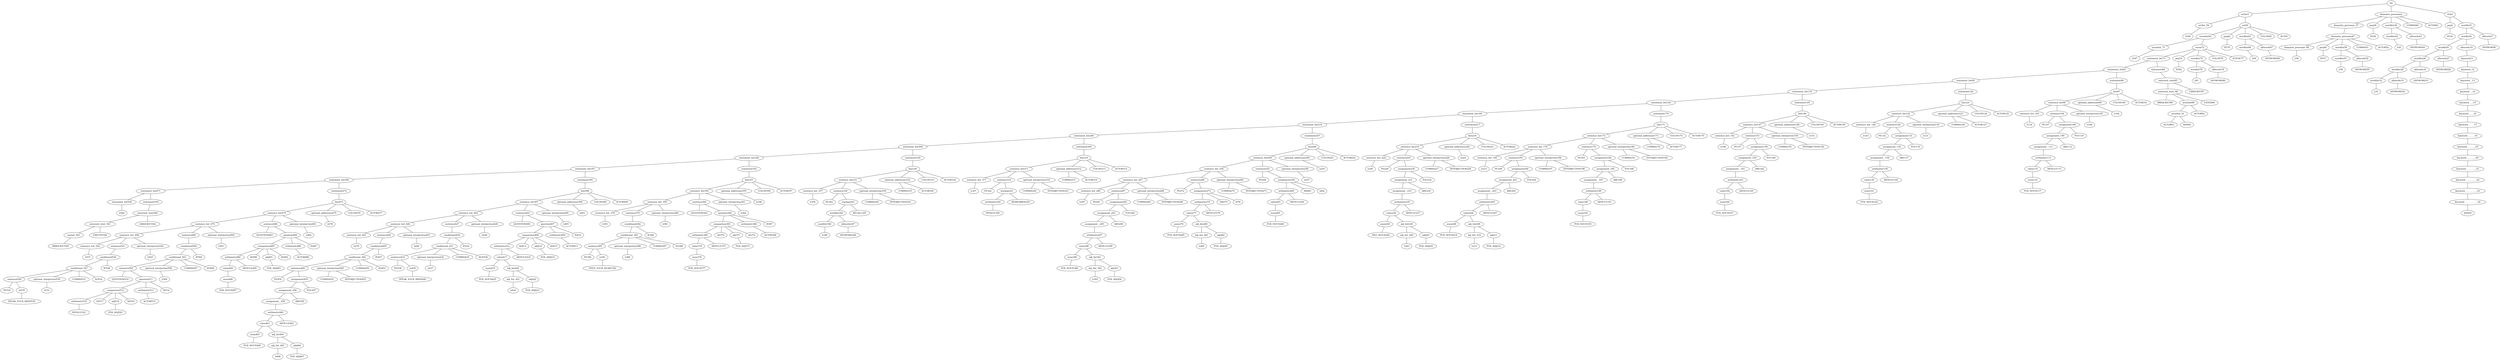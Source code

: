strict graph {
	S0 -- actlist1
	S0 -- dramatis_personae2
	S0 -- title3

	title3 -- peq4
	title3 -- wordlist5

	wordlist5 -- wordlist6
	wordlist5 -- allwords7

	allwords7 -- ANYWORD8


	wordlist6 -- wordlist9
	wordlist6 -- allwords10

	allwords10 -- keyword11

	keyword11 -- keyword_12

	keyword_12 -- keyword__13

	keyword__13 -- keyword___14

	keyword___14 -- keyword____15

	keyword____15 -- keyword_____16

	keyword_____16 -- keyword______17

	keyword______17 -- keyword_______18

	keyword_______18 -- keyword________19

	keyword________19 -- keyword_________20

	keyword_________20 -- keyword__________21

	keyword__________21 -- keyword___________22

	keyword___________22 -- keyword____________23

	keyword____________23 -- keyword_____________24

	keyword_____________24 -- AND25


	wordlist9 -- wordlist26
	wordlist9 -- allwords27

	allwords27 -- ANYWORD28


	wordlist26 -- wordlist29
	wordlist26 -- allwords30

	allwords30 -- ANYWORD31


	wordlist29 -- wordlist32
	wordlist29 -- allwords33

	allwords33 -- ANYWORD34


	wordlist32 -- λ35

	peq4 -- PE36


	dramatis_personae2 -- dramatis_personae_37
	dramatis_personae2 -- peq38
	dramatis_personae2 -- wordlist39
	dramatis_personae2 -- COMMA40
	dramatis_personae2 -- ACTOR41



	wordlist39 -- wordlist42
	wordlist39 -- allwords43

	allwords43 -- ANYWORD44


	wordlist42 -- λ45

	peq38 -- PE46


	dramatis_personae_37 -- dramatis_personae47

	dramatis_personae47 -- dramatis_personae_48
	dramatis_personae47 -- peq49
	dramatis_personae47 -- wordlist50
	dramatis_personae47 -- COMMA51
	dramatis_personae47 -- ACTOR52



	wordlist50 -- wordlist53
	wordlist50 -- allwords54

	allwords54 -- ANYWORD55


	wordlist53 -- λ56

	peq49 -- PE57


	dramatis_personae_48 -- λ58

	actlist1 -- actlist_59
	actlist1 -- act60

	act60 -- scenelist61
	act60 -- peq62
	act60 -- wordlist63
	act60 -- COLON64
	act60 -- ACT65



	wordlist63 -- wordlist66
	wordlist63 -- allwords67

	allwords67 -- ANYWORD68


	wordlist66 -- λ69

	peq62 -- PE70


	scenelist61 -- scenelist_71
	scenelist61 -- scene72

	scene72 -- statement_list73
	scene72 -- peq74
	scene72 -- wordlist75
	scene72 -- COLON76
	scene72 -- SCENE77



	wordlist75 -- wordlist78
	wordlist75 -- allwords79

	allwords79 -- ANYWORD80


	wordlist78 -- λ81

	peq74 -- PE82


	statement_list73 -- statement_list83
	statement_list73 -- statement84

	statement84 -- enterexit_stmt85

	enterexit_stmt85 -- enterexit_stmt_86
	enterexit_stmt85 -- LBRACKET87


	enterexit_stmt_86 -- RBRACKET88
	enterexit_stmt_86 -- actorlist89
	enterexit_stmt_86 -- ENTER90


	actorlist89 -- actorlist_91
	actorlist89 -- ACTOR92


	actorlist_91 -- ACTOR93
	actorlist_91 -- AND94




	statement_list83 -- statement_list95
	statement_list83 -- statement96

	statement96 -- line97

	line97 -- sentence_list98
	line97 -- optional_addressee99
	line97 -- COLON100
	line97 -- ACTOR101



	optional_addressee99 -- λ102

	sentence_list98 -- sentence_list_103
	sentence_list98 -- sentence104
	sentence_list98 -- optional_interjection105

	optional_interjection105 -- λ106

	sentence104 -- PE107
	sentence104 -- assignment108

	assignment108 -- assignment_109
	assignment108 -- YOU110


	assignment_109 -- assignment__111
	assignment_109 -- ARE112


	assignment__111 -- arithmetic113

	arithmetic113 -- value114
	arithmetic113 -- ARTICLE115


	value114 -- noun116

	noun116 -- POS_NOUN117



	sentence_list_103 -- λ118

	statement_list95 -- statement_list119
	statement_list95 -- statement120

	statement120 -- line121

	line121 -- sentence_list122
	line121 -- optional_addressee123
	line121 -- COLON124
	line121 -- ACTOR125



	optional_addressee123 -- COMMA126
	optional_addressee123 -- ACTOR127



	sentence_list122 -- sentence_list_128
	sentence_list122 -- sentence129
	sentence_list122 -- optional_interjection130

	optional_interjection130 -- λ131

	sentence129 -- PE132
	sentence129 -- assignment133

	assignment133 -- assignment_134
	assignment133 -- YOU135


	assignment_134 -- assignment__136
	assignment_134 -- ARE137


	assignment__136 -- arithmetic138

	arithmetic138 -- value139
	arithmetic138 -- ARTICLE140


	value139 -- noun141

	noun141 -- POS_NOUN142



	sentence_list_128 -- λ143

	statement_list119 -- statement_list144
	statement_list119 -- statement145

	statement145 -- line146

	line146 -- sentence_list147
	line146 -- optional_addressee148
	line146 -- COLON149
	line146 -- ACTOR150



	optional_addressee148 -- λ151

	sentence_list147 -- sentence_list_152
	sentence_list147 -- sentence153
	sentence_list147 -- optional_interjection154

	optional_interjection154 -- COMMA155
	optional_interjection154 -- INTERJECTION156



	sentence153 -- PE157
	sentence153 -- assignment158

	assignment158 -- assignment_159
	assignment158 -- YOU160


	assignment_159 -- assignment__161
	assignment_159 -- ARE162


	assignment__161 -- arithmetic163

	arithmetic163 -- value164
	arithmetic163 -- ARTICLE165


	value164 -- noun166

	noun166 -- POS_NOUN167



	sentence_list_152 -- λ168

	statement_list144 -- statement_list169
	statement_list144 -- statement170

	statement170 -- line171

	line171 -- sentence_list172
	line171 -- optional_addressee173
	line171 -- COLON174
	line171 -- ACTOR175



	optional_addressee173 -- COMMA176
	optional_addressee173 -- ACTOR177



	sentence_list172 -- sentence_list_178
	sentence_list172 -- sentence179
	sentence_list172 -- optional_interjection180

	optional_interjection180 -- COMMA181
	optional_interjection180 -- INTERJECTION182



	sentence179 -- PE183
	sentence179 -- assignment184

	assignment184 -- assignment_185
	assignment184 -- YOU186


	assignment_185 -- assignment__187
	assignment_185 -- ARE188


	assignment__187 -- arithmetic189

	arithmetic189 -- value190
	arithmetic189 -- ARTICLE191


	value190 -- noun192

	noun192 -- POS_NOUN193



	sentence_list_178 -- sentence_list_194
	sentence_list_178 -- sentence195
	sentence_list_178 -- optional_interjection196

	optional_interjection196 -- COMMA197
	optional_interjection196 -- INTERJECTION198



	sentence195 -- PE199
	sentence195 -- assignment200

	assignment200 -- assignment_201
	assignment200 -- YOU202


	assignment_201 -- assignment__203
	assignment_201 -- ARE204


	assignment__203 -- arithmetic205

	arithmetic205 -- value206
	arithmetic205 -- ARTICLE207


	value206 -- noun208
	value206 -- adj_list209

	adj_list209 -- adj_list_210
	adj_list209 -- adj211

	adj211 -- POS_ADJ212


	adj_list_210 -- λ213

	noun208 -- POS_NOUN214



	sentence_list_194 -- λ215

	statement_list169 -- statement_list216
	statement_list169 -- statement217

	statement217 -- line218

	line218 -- sentence_list219
	line218 -- optional_addressee220
	line218 -- COLON221
	line218 -- ACTOR222



	optional_addressee220 -- λ223

	sentence_list219 -- sentence_list_224
	sentence_list219 -- sentence225
	sentence_list219 -- optional_interjection226

	optional_interjection226 -- COMMA227
	optional_interjection226 -- INTERJECTION228



	sentence225 -- PE229
	sentence225 -- assignment230

	assignment230 -- assignment_231
	assignment230 -- YOU232


	assignment_231 -- assignment__233
	assignment_231 -- ARE234


	assignment__233 -- arithmetic235

	arithmetic235 -- value236
	arithmetic235 -- ARTICLE237


	value236 -- noun238
	value236 -- adj_list239

	adj_list239 -- adj_list_240
	adj_list239 -- adj241

	adj241 -- POS_ADJ242


	adj_list_240 -- λ243

	noun238 -- NEG_NOUN244



	sentence_list_224 -- λ245

	statement_list216 -- statement_list246
	statement_list216 -- statement247

	statement247 -- line248

	line248 -- sentence_list249
	line248 -- optional_addressee250
	line248 -- COLON251
	line248 -- ACTOR252



	optional_addressee250 -- λ253

	sentence_list249 -- sentence_list_254
	sentence_list249 -- sentence255
	sentence_list249 -- optional_interjection256

	optional_interjection256 -- λ257

	sentence255 -- PE258
	sentence255 -- assignment259

	assignment259 -- arithmetic260
	assignment259 -- AM261
	assignment259 -- I262



	arithmetic260 -- value263
	arithmetic260 -- ARTICLE264


	value263 -- noun265

	noun265 -- POS_NOUN266



	sentence_list_254 -- sentence_list_267
	sentence_list_254 -- sentence268
	sentence_list_254 -- optional_interjection269

	optional_interjection269 -- COMMA270
	optional_interjection269 -- INTERJECTION271



	sentence268 -- PE272
	sentence268 -- assignment273

	assignment273 -- arithmetic274
	assignment273 -- AM275
	assignment273 -- I276



	arithmetic274 -- value277
	arithmetic274 -- ARTICLE278


	value277 -- noun279
	value277 -- adj_list280

	adj_list280 -- adj_list_281
	adj_list280 -- adj282

	adj282 -- POS_ADJ283


	adj_list_281 -- λ284

	noun279 -- POS_NOUN285



	sentence_list_267 -- sentence_list_286
	sentence_list_267 -- sentence287
	sentence_list_267 -- optional_interjection288

	optional_interjection288 -- COMMA289
	optional_interjection288 -- INTERJECTION290



	sentence287 -- PE291
	sentence287 -- assignment292

	assignment292 -- assignment_293
	assignment292 -- YOU294


	assignment_293 -- assignment__295
	assignment_293 -- ARE296


	assignment__295 -- arithmetic297

	arithmetic297 -- value298
	arithmetic297 -- ARTICLE299


	value298 -- noun300
	value298 -- adj_list301

	adj_list301 -- adj_list_302
	adj_list301 -- adj303

	adj303 -- POS_ADJ304


	adj_list_302 -- λ305

	noun300 -- POS_NOUN306



	sentence_list_286 -- λ307

	statement_list246 -- statement_list308
	statement_list246 -- statement309

	statement309 -- line310

	line310 -- sentence_list311
	line310 -- optional_addressee312
	line310 -- COLON313
	line310 -- ACTOR314



	optional_addressee312 -- COMMA315
	optional_addressee312 -- ACTOR316



	sentence_list311 -- sentence_list_317
	sentence_list311 -- sentence318
	sentence_list311 -- optional_interjection319

	optional_interjection319 -- COMMA320
	optional_interjection319 -- INTERJECTION321



	sentence318 -- PE322
	sentence318 -- stackop323

	stackop323 -- arithmetic324
	stackop323 -- REMEMBER325


	arithmetic324 -- MYSELF326



	sentence_list_317 -- λ327

	statement_list308 -- statement_list328
	statement_list308 -- statement329

	statement329 -- line330

	line330 -- sentence_list331
	line330 -- optional_addressee332
	line330 -- COLON333
	line330 -- ACTOR334



	optional_addressee332 -- COMMA335
	optional_addressee332 -- ACTOR336



	sentence_list331 -- sentence_list_337
	sentence_list331 -- sentence338
	sentence_list331 -- optional_interjection339

	optional_interjection339 -- COMMA340
	optional_interjection339 -- INTERJECTION341



	sentence338 -- PE342
	sentence338 -- stackop343

	stackop343 -- wordlist344
	stackop343 -- RECALL345


	wordlist344 -- wordlist346
	wordlist344 -- allwords347

	allwords347 -- ANYWORD348


	wordlist346 -- λ349


	sentence_list_337 -- λ350

	statement_list328 -- statement_list351
	statement_list328 -- statement352

	statement352 -- line353

	line353 -- sentence_list354
	line353 -- optional_addressee355
	line353 -- COLON356
	line353 -- ACTOR357



	optional_addressee355 -- λ358

	sentence_list354 -- sentence_list_359
	sentence_list354 -- sentence360
	sentence_list354 -- optional_interjection361

	optional_interjection361 -- λ362

	sentence360 -- QUESTION363
	sentence360 -- question364

	question364 -- comparison365
	question364 -- arithmetic366
	question364 -- IS367


	arithmetic366 -- ACTOR368


	comparison365 -- arithmetic369
	comparison365 -- AS370
	comparison365 -- adj371
	comparison365 -- AS372


	adj371 -- POS_ADJ373



	arithmetic369 -- value374
	arithmetic369 -- ARTICLE375


	value374 -- noun376

	noun376 -- POS_NOUN377



	sentence_list_359 -- sentence_list_378
	sentence_list_359 -- sentence379
	sentence_list_359 -- optional_interjection380

	optional_interjection380 -- λ381

	sentence379 -- conditional382

	conditional382 -- conditional_383
	conditional382 -- IF384


	conditional_383 -- sentence385
	conditional_383 -- optional_interjection386
	conditional_383 -- COMMA387
	conditional_383 -- SO388



	optional_interjection386 -- λ389

	sentence385 -- PE390
	sentence385 -- io391

	io391 -- OPEN_YOUR_HEART392



	sentence_list_378 -- λ393

	statement_list351 -- statement_list394
	statement_list351 -- statement395

	statement395 -- line396

	line396 -- sentence_list397
	line396 -- optional_addressee398
	line396 -- COLON399
	line396 -- ACTOR400



	optional_addressee398 -- λ401

	sentence_list397 -- sentence_list_402
	sentence_list397 -- sentence403
	sentence_list397 -- optional_interjection404

	optional_interjection404 -- λ405

	sentence403 -- QUESTION406
	sentence403 -- question407

	question407 -- comparison408
	question407 -- arithmetic409
	question407 -- IS410


	arithmetic409 -- ACTOR411


	comparison408 -- arithmetic412
	comparison408 -- AS413
	comparison408 -- adj414
	comparison408 -- AS415


	adj414 -- POS_ADJ416



	arithmetic412 -- value417
	arithmetic412 -- ARTICLE418


	value417 -- noun419
	value417 -- adj_list420

	adj_list420 -- adj_list_421
	adj_list420 -- adj422

	adj422 -- POS_ADJ423


	adj_list_421 -- λ424

	noun419 -- POS_NOUN425



	sentence_list_402 -- sentence_list_426
	sentence_list_402 -- sentence427
	sentence_list_402 -- optional_interjection428

	optional_interjection428 -- λ429

	sentence427 -- conditional430

	conditional430 -- conditional_431
	conditional430 -- IF432


	conditional_431 -- sentence433
	conditional_431 -- optional_interjection434
	conditional_431 -- COMMA435
	conditional_431 -- NOT436



	optional_interjection434 -- λ437

	sentence433 -- PE438
	sentence433 -- io439

	io439 -- SPEAK_YOUR_MIND440



	sentence_list_426 -- sentence_list_441
	sentence_list_426 -- sentence442
	sentence_list_426 -- optional_interjection443

	optional_interjection443 -- λ444

	sentence442 -- conditional445

	conditional445 -- conditional_446
	conditional445 -- IF447


	conditional_446 -- sentence448
	conditional_446 -- optional_interjection449
	conditional_446 -- COMMA450
	conditional_446 -- SO451



	optional_interjection449 -- COMMA452
	optional_interjection449 -- INTERJECTION453



	sentence448 -- PE454
	sentence448 -- assignment455

	assignment455 -- assignment_456
	assignment455 -- YOU457


	assignment_456 -- assignment__458
	assignment_456 -- ARE459


	assignment__458 -- arithmetic460

	arithmetic460 -- value461
	arithmetic460 -- ARTICLE462


	value461 -- noun463
	value461 -- adj_list464

	adj_list464 -- adj_list_465
	adj_list464 -- adj466

	adj466 -- POS_ADJ467


	adj_list_465 -- λ468

	noun463 -- POS_NOUN469



	sentence_list_441 -- λ470

	statement_list394 -- statement_list471
	statement_list394 -- statement472

	statement472 -- line473

	line473 -- sentence_list474
	line473 -- optional_addressee475
	line473 -- COLON476
	line473 -- ACTOR477



	optional_addressee475 -- λ478

	sentence_list474 -- sentence_list_479
	sentence_list474 -- sentence480
	sentence_list474 -- optional_interjection481

	optional_interjection481 -- λ482

	sentence480 -- QUESTION483
	sentence480 -- question484

	question484 -- comparison485
	question484 -- arithmetic486
	question484 -- IS487


	arithmetic486 -- ACTOR488


	comparison485 -- arithmetic489
	comparison485 -- AS490
	comparison485 -- adj491
	comparison485 -- AS492


	adj491 -- POS_ADJ493



	arithmetic489 -- value494
	arithmetic489 -- ARTICLE495


	value494 -- noun496

	noun496 -- POS_NOUN497



	sentence_list_479 -- sentence_list_498
	sentence_list_479 -- sentence499
	sentence_list_479 -- optional_interjection500

	optional_interjection500 -- λ501

	sentence499 -- conditional502

	conditional502 -- conditional_503
	conditional502 -- IF504


	conditional_503 -- sentence505
	conditional_503 -- optional_interjection506
	conditional_503 -- COMMA507
	conditional_503 -- SO508



	optional_interjection506 -- λ509

	sentence505 -- QUESTION510
	sentence505 -- question511

	question511 -- comparison512
	question511 -- arithmetic513
	question511 -- IS514


	arithmetic513 -- ACTOR515


	comparison512 -- arithmetic516
	comparison512 -- AS517
	comparison512 -- adj518
	comparison512 -- AS519


	adj518 -- POS_ADJ520



	arithmetic516 -- MYSELF521



	sentence_list_498 -- sentence_list_522
	sentence_list_498 -- sentence523
	sentence_list_498 -- optional_interjection524

	optional_interjection524 -- λ525

	sentence523 -- conditional526

	conditional526 -- conditional_527
	conditional526 -- IF528


	conditional_527 -- sentence529
	conditional_527 -- optional_interjection530
	conditional_527 -- COMMA531
	conditional_527 -- SO532



	optional_interjection530 -- λ533

	sentence529 -- PE534
	sentence529 -- io535

	io535 -- SPEAK_YOUR_MIND536



	sentence_list_522 -- λ537

	statement_list471 -- statement_list538
	statement_list471 -- statement539

	statement539 -- enterexit_stmt540

	enterexit_stmt540 -- enterexit_stmt_541
	enterexit_stmt540 -- LBRACKET542


	enterexit_stmt_541 -- exeunt_543
	enterexit_stmt_541 -- EXEUNT544


	exeunt_543 -- RBRACKET545


	statement_list538 -- λ546

	scenelist_71 -- λ547

	actlist_59 -- λ548


}